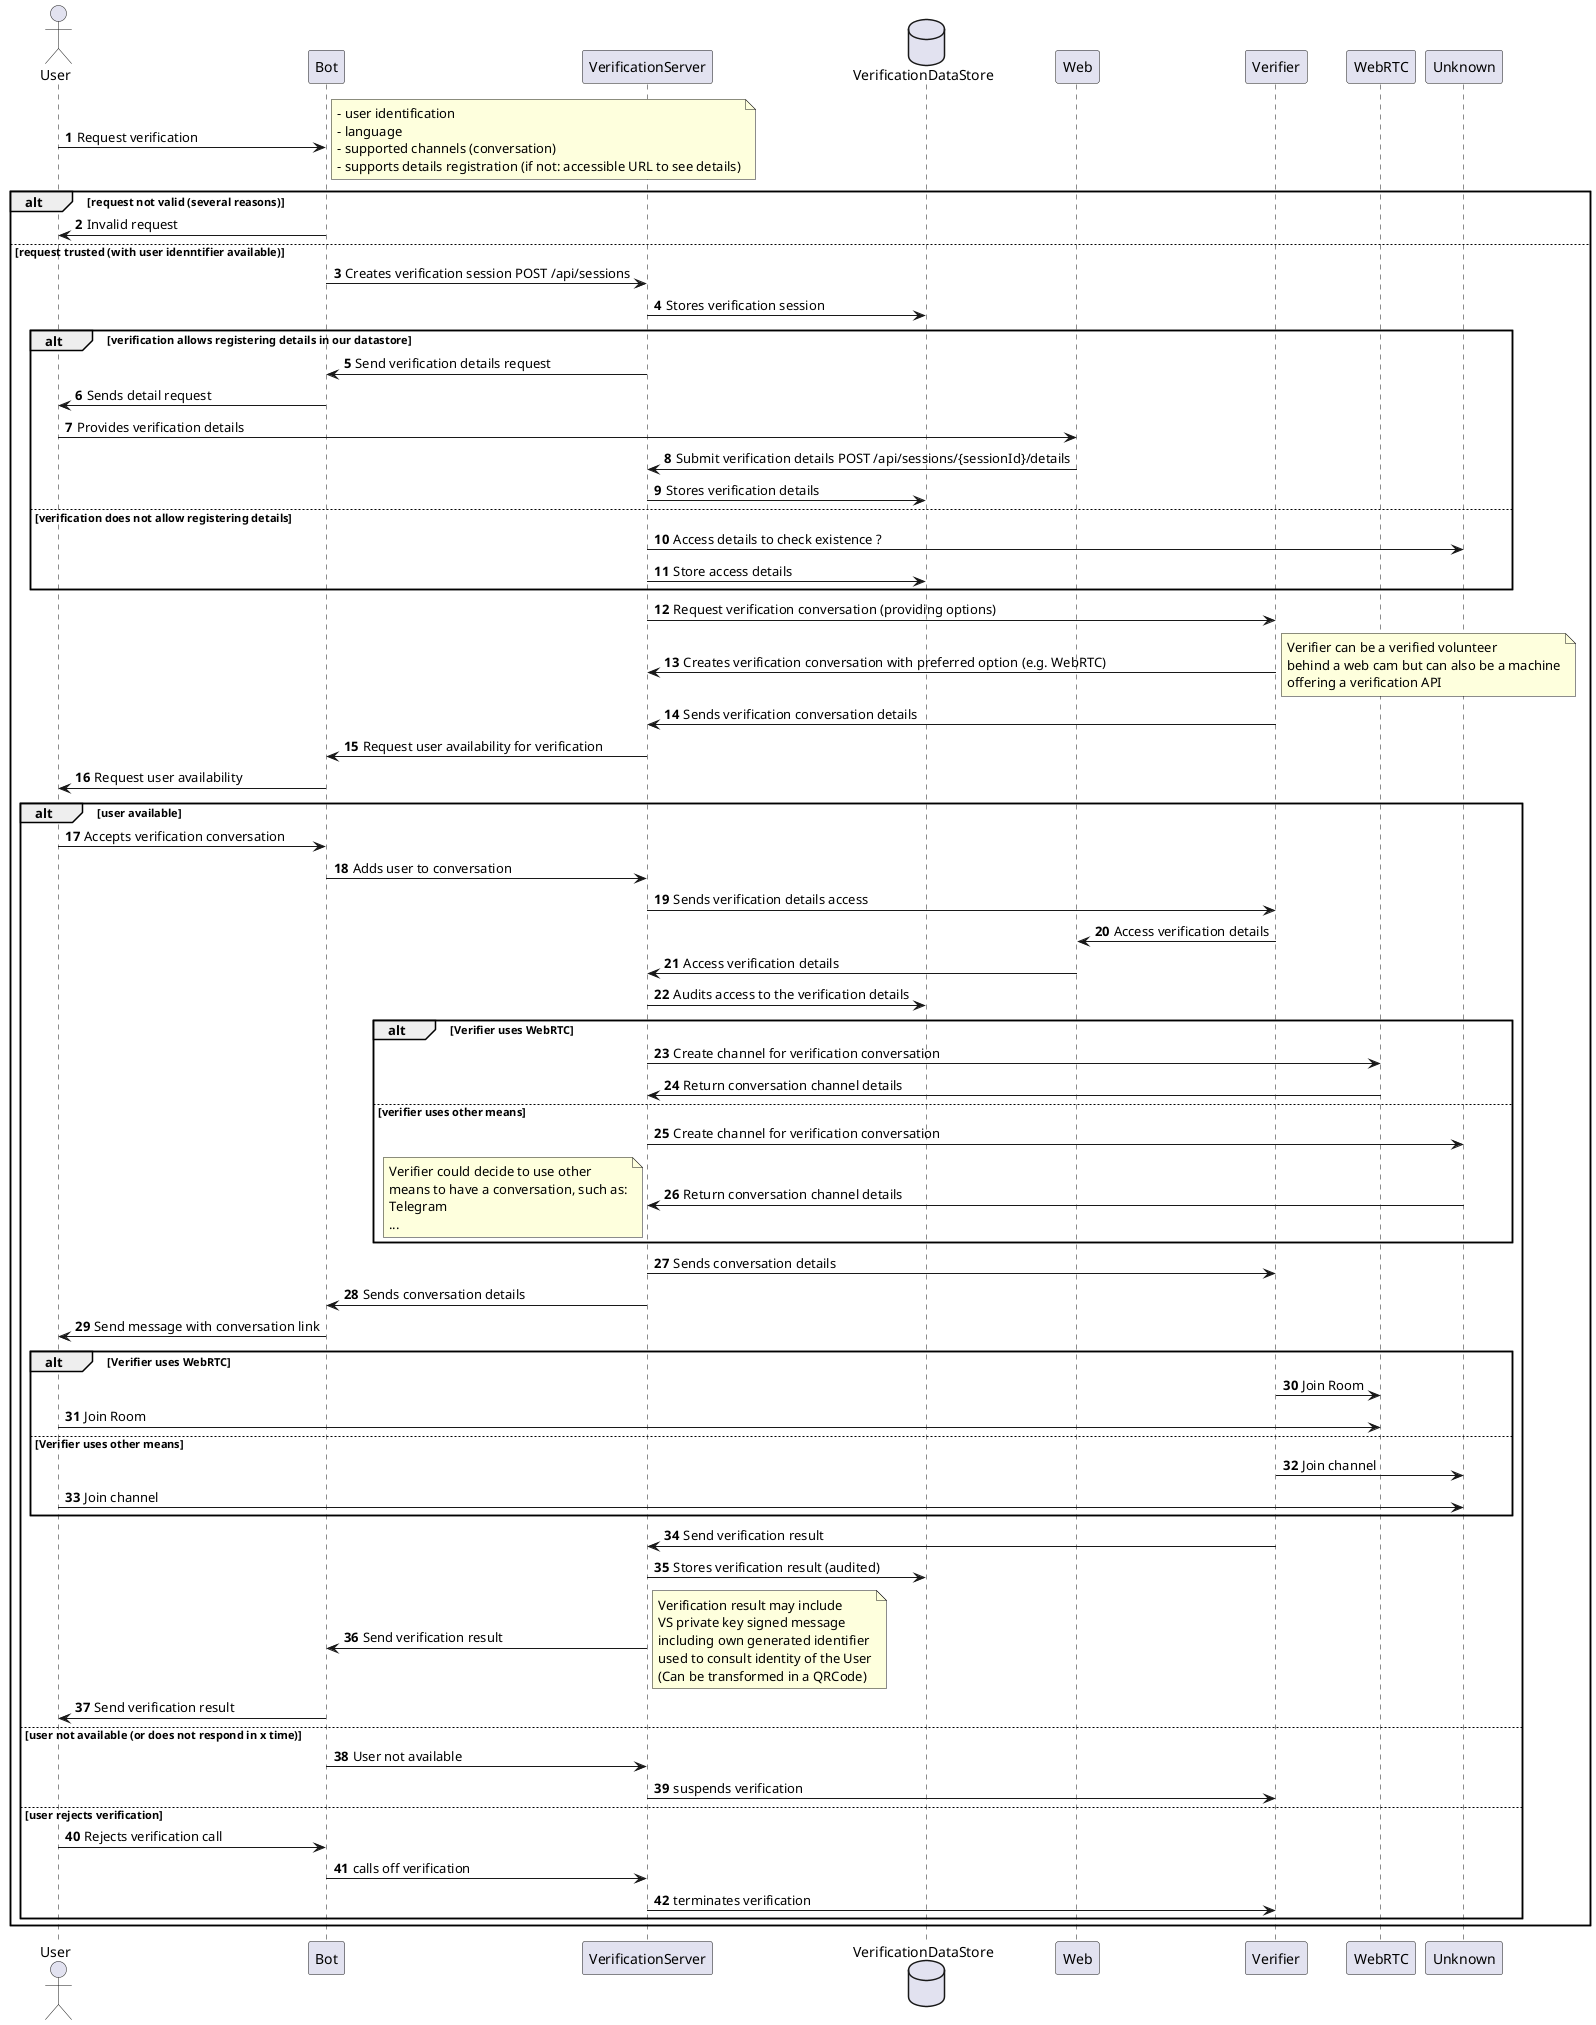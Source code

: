 @startuml
autonumber

actor User

participant Bot

participant VerificationServer as VS
database VerificationDataStore as VSDS

participant Web
participant Verifier
participant WebRTC

User -> Bot: Request verification
note right
- user identification
- language
- supported channels (conversation)
- supports details registration (if not: accessible URL to see details)
endnote
alt request not valid (several reasons)
    Bot -> User: Invalid request
else request trusted (with user idenntifier available)
    Bot -> VS: Creates verification session POST /api/sessions
    VS -> VSDS: Stores verification session
    alt verification allows registering details in our datastore
        VS -> Bot: Send verification details request
        Bot -> User: Sends detail request
        User -> Web: Provides verification details
        Web -> VS: Submit verification details POST /api/sessions/{sessionId}/details
        VS -> VSDS: Stores verification details
    else verification does not allow registering details
        VS -> Unknown: Access details to check existence ?
        VS -> VSDS: Store access details
    end
    VS -> Verifier: Request verification conversation (providing options)
    Verifier -> VS: Creates verification conversation with preferred option (e.g. WebRTC)
    note right
    Verifier can be a verified volunteer
    behind a web cam but can also be a machine
    offering a verification API
    endnote
    Verifier -> VS: Sends verification conversation details
    VS -> Bot: Request user availability for verification
    Bot -> User: Request user availability
    alt user available
        User -> Bot: Accepts verification conversation
        Bot -> VS: Adds user to conversation
        VS -> Verifier: Sends verification details access
        Verifier -> Web: Access verification details
        Web -> VS: Access verification details
        VS -> VSDS: Audits access to the verification details
        alt Verifier uses WebRTC
            VS -> WebRTC: Create channel for verification conversation
            WebRTC -> VS: Return conversation channel details
        else verifier uses other means
            VS -> Unknown: Create channel for verification conversation
            Unknown -> VS: Return conversation channel details
            note left
            Verifier could decide to use other
            means to have a conversation, such as:
            Telegram
            ...
            endnote
        end
        VS -> Verifier: Sends conversation details
        VS -> Bot: Sends conversation details
        Bot -> User: Send message with conversation link
        alt Verifier uses WebRTC
            Verifier -> WebRTC: Join Room
            User -> WebRTC: Join Room
        else Verifier uses other means
            Verifier -> Unknown: Join channel
            User -> Unknown: Join channel
        end
        Verifier -> VS: Send verification result
        VS -> VSDS: Stores verification result (audited)
        VS -> Bot: Send verification result
        note right
        Verification result may include
        VS private key signed message
        including own generated identifier
        used to consult identity of the User
        (Can be transformed in a QRCode)
        endnote
        Bot -> User: Send verification result
    else user not available (or does not respond in x time)
        Bot -> VS: User not available
        VS -> Verifier: suspends verification
    else user rejects verification
        User -> Bot: Rejects verification call
        Bot -> VS: calls off verification
        VS -> Verifier: terminates verification
    end
end

@enduml